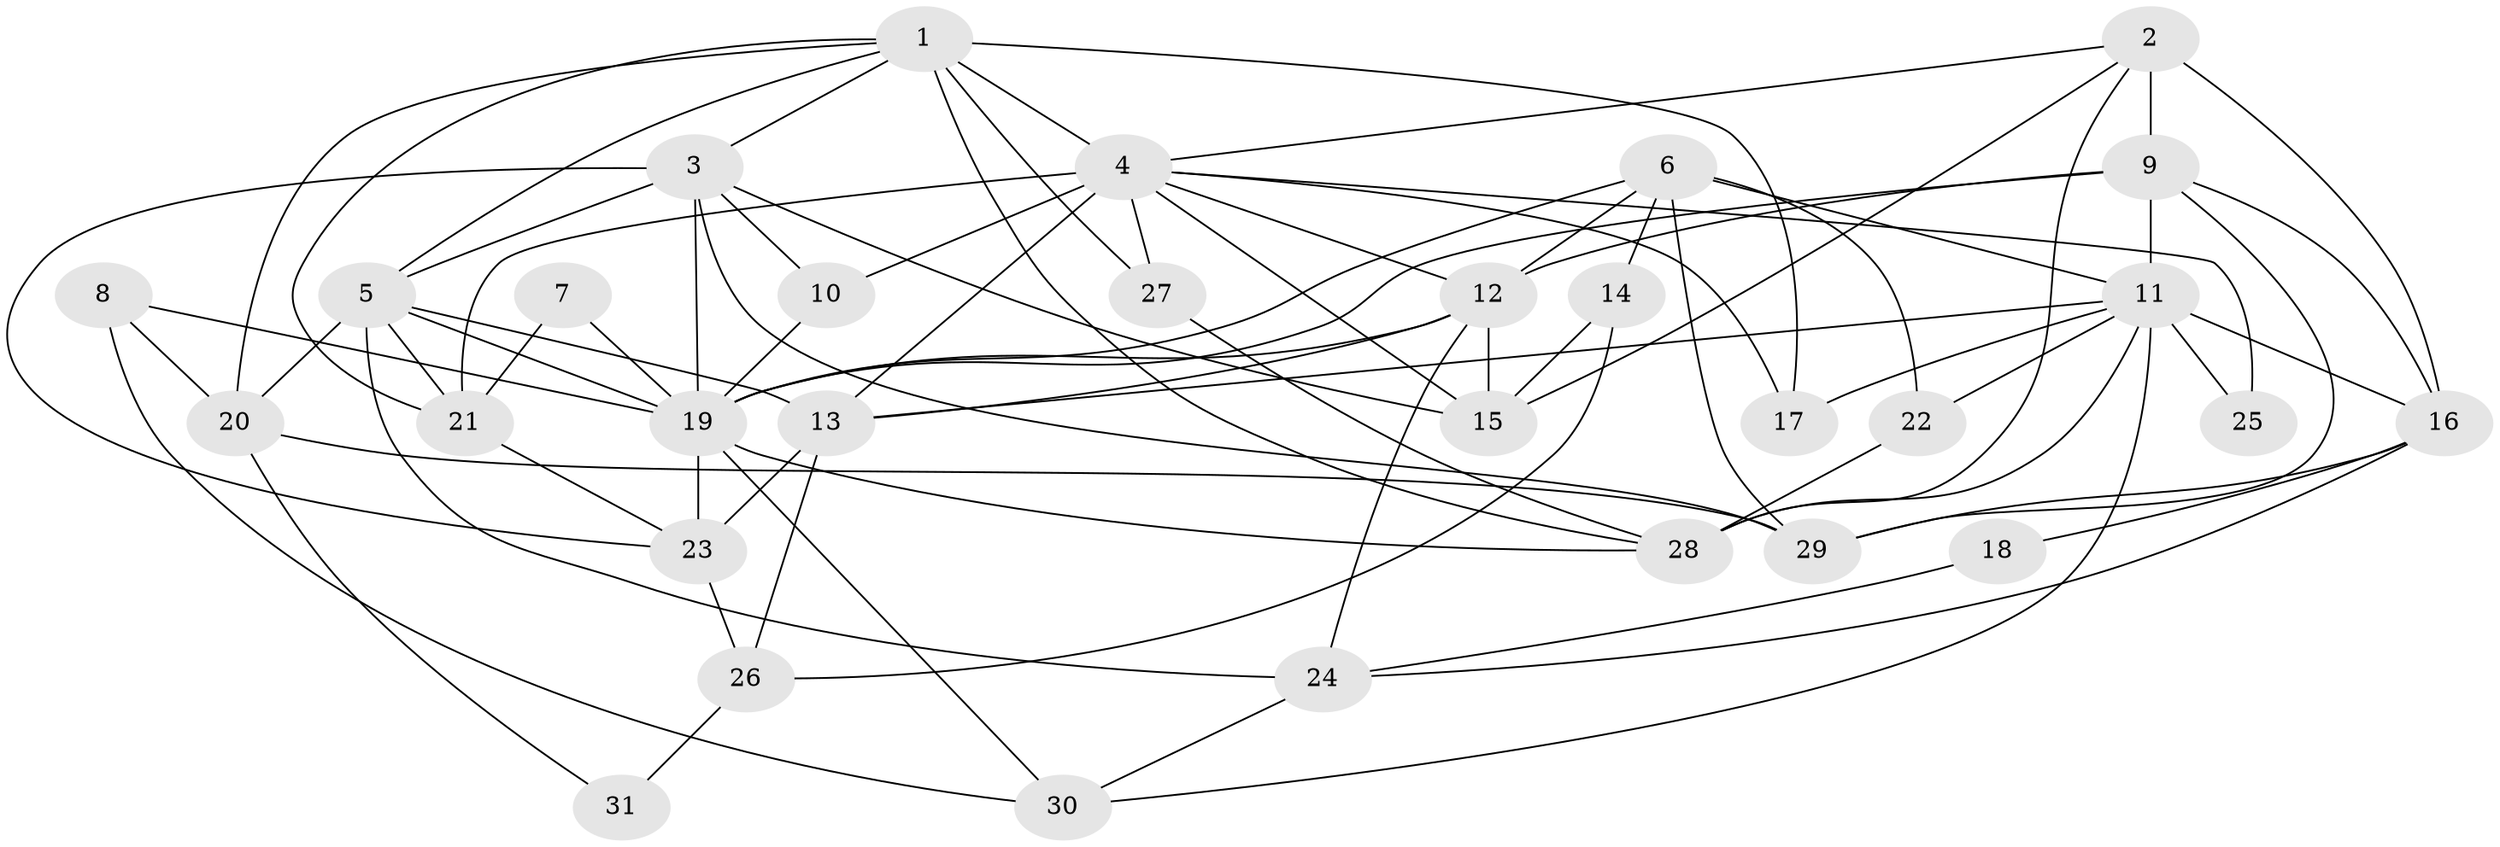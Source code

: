 // original degree distribution, {4: 0.3387096774193548, 3: 0.3387096774193548, 2: 0.06451612903225806, 8: 0.03225806451612903, 6: 0.04838709677419355, 7: 0.03225806451612903, 5: 0.14516129032258066}
// Generated by graph-tools (version 1.1) at 2025/35/03/09/25 02:35:59]
// undirected, 31 vertices, 79 edges
graph export_dot {
graph [start="1"]
  node [color=gray90,style=filled];
  1;
  2;
  3;
  4;
  5;
  6;
  7;
  8;
  9;
  10;
  11;
  12;
  13;
  14;
  15;
  16;
  17;
  18;
  19;
  20;
  21;
  22;
  23;
  24;
  25;
  26;
  27;
  28;
  29;
  30;
  31;
  1 -- 3 [weight=1.0];
  1 -- 4 [weight=2.0];
  1 -- 5 [weight=1.0];
  1 -- 17 [weight=1.0];
  1 -- 20 [weight=1.0];
  1 -- 21 [weight=1.0];
  1 -- 27 [weight=1.0];
  1 -- 28 [weight=1.0];
  2 -- 4 [weight=1.0];
  2 -- 9 [weight=2.0];
  2 -- 15 [weight=1.0];
  2 -- 16 [weight=2.0];
  2 -- 28 [weight=1.0];
  3 -- 5 [weight=2.0];
  3 -- 10 [weight=1.0];
  3 -- 15 [weight=1.0];
  3 -- 19 [weight=1.0];
  3 -- 23 [weight=1.0];
  3 -- 29 [weight=1.0];
  4 -- 10 [weight=2.0];
  4 -- 12 [weight=1.0];
  4 -- 13 [weight=1.0];
  4 -- 15 [weight=1.0];
  4 -- 17 [weight=1.0];
  4 -- 21 [weight=1.0];
  4 -- 25 [weight=1.0];
  4 -- 27 [weight=1.0];
  5 -- 13 [weight=1.0];
  5 -- 19 [weight=2.0];
  5 -- 20 [weight=1.0];
  5 -- 21 [weight=1.0];
  5 -- 24 [weight=1.0];
  6 -- 11 [weight=1.0];
  6 -- 12 [weight=2.0];
  6 -- 14 [weight=1.0];
  6 -- 19 [weight=1.0];
  6 -- 22 [weight=2.0];
  6 -- 29 [weight=1.0];
  7 -- 19 [weight=1.0];
  7 -- 21 [weight=1.0];
  8 -- 19 [weight=1.0];
  8 -- 20 [weight=1.0];
  8 -- 30 [weight=1.0];
  9 -- 11 [weight=1.0];
  9 -- 12 [weight=1.0];
  9 -- 16 [weight=2.0];
  9 -- 19 [weight=1.0];
  9 -- 29 [weight=1.0];
  10 -- 19 [weight=1.0];
  11 -- 13 [weight=1.0];
  11 -- 16 [weight=1.0];
  11 -- 17 [weight=2.0];
  11 -- 22 [weight=2.0];
  11 -- 25 [weight=2.0];
  11 -- 28 [weight=1.0];
  11 -- 30 [weight=1.0];
  12 -- 13 [weight=1.0];
  12 -- 15 [weight=1.0];
  12 -- 19 [weight=1.0];
  12 -- 24 [weight=1.0];
  13 -- 23 [weight=1.0];
  13 -- 26 [weight=1.0];
  14 -- 15 [weight=1.0];
  14 -- 26 [weight=1.0];
  16 -- 18 [weight=1.0];
  16 -- 24 [weight=1.0];
  16 -- 29 [weight=1.0];
  18 -- 24 [weight=1.0];
  19 -- 23 [weight=1.0];
  19 -- 28 [weight=1.0];
  19 -- 30 [weight=1.0];
  20 -- 29 [weight=1.0];
  20 -- 31 [weight=1.0];
  21 -- 23 [weight=1.0];
  22 -- 28 [weight=1.0];
  23 -- 26 [weight=1.0];
  24 -- 30 [weight=1.0];
  26 -- 31 [weight=1.0];
  27 -- 28 [weight=1.0];
}
